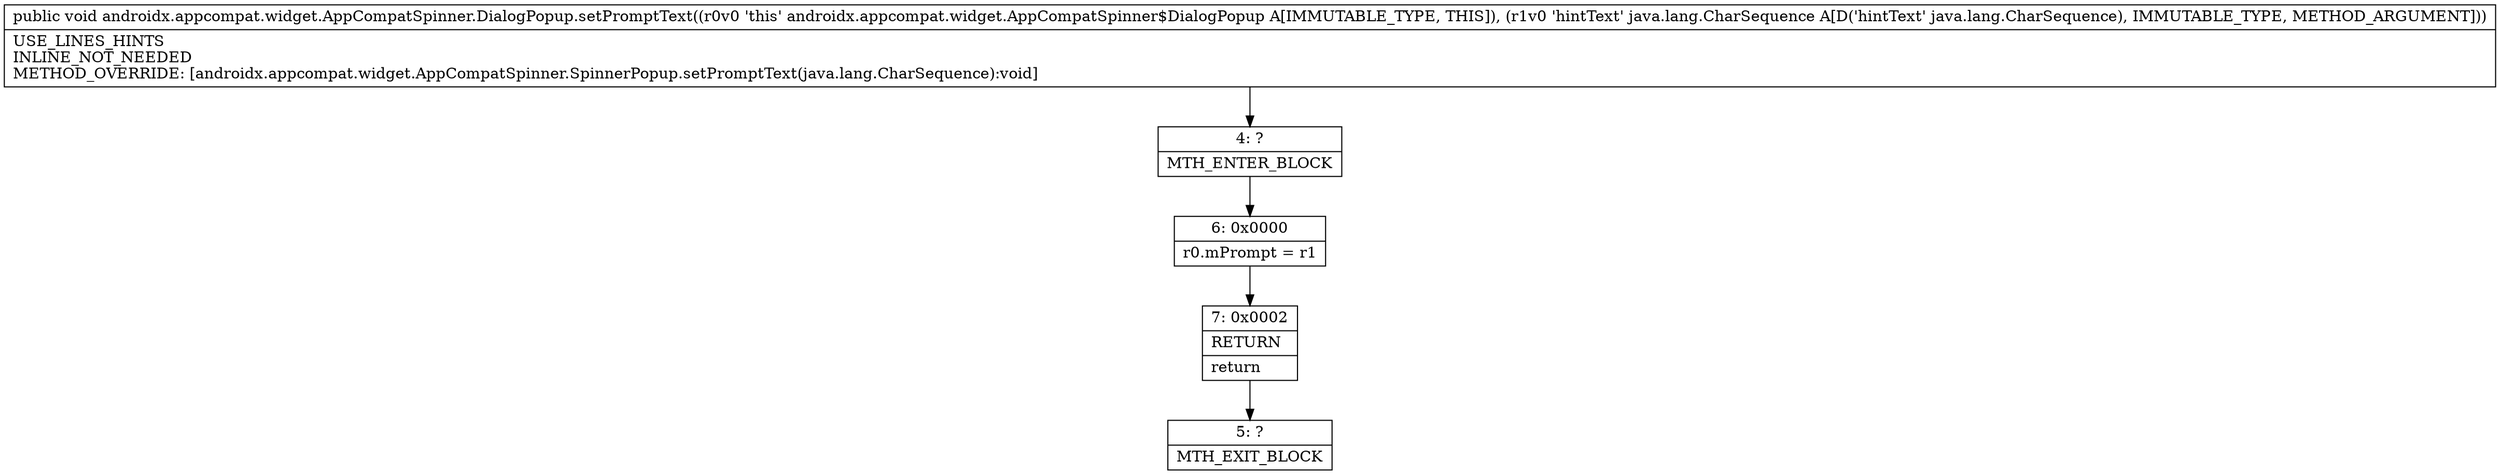 digraph "CFG forandroidx.appcompat.widget.AppCompatSpinner.DialogPopup.setPromptText(Ljava\/lang\/CharSequence;)V" {
Node_4 [shape=record,label="{4\:\ ?|MTH_ENTER_BLOCK\l}"];
Node_6 [shape=record,label="{6\:\ 0x0000|r0.mPrompt = r1\l}"];
Node_7 [shape=record,label="{7\:\ 0x0002|RETURN\l|return\l}"];
Node_5 [shape=record,label="{5\:\ ?|MTH_EXIT_BLOCK\l}"];
MethodNode[shape=record,label="{public void androidx.appcompat.widget.AppCompatSpinner.DialogPopup.setPromptText((r0v0 'this' androidx.appcompat.widget.AppCompatSpinner$DialogPopup A[IMMUTABLE_TYPE, THIS]), (r1v0 'hintText' java.lang.CharSequence A[D('hintText' java.lang.CharSequence), IMMUTABLE_TYPE, METHOD_ARGUMENT]))  | USE_LINES_HINTS\lINLINE_NOT_NEEDED\lMETHOD_OVERRIDE: [androidx.appcompat.widget.AppCompatSpinner.SpinnerPopup.setPromptText(java.lang.CharSequence):void]\l}"];
MethodNode -> Node_4;Node_4 -> Node_6;
Node_6 -> Node_7;
Node_7 -> Node_5;
}

